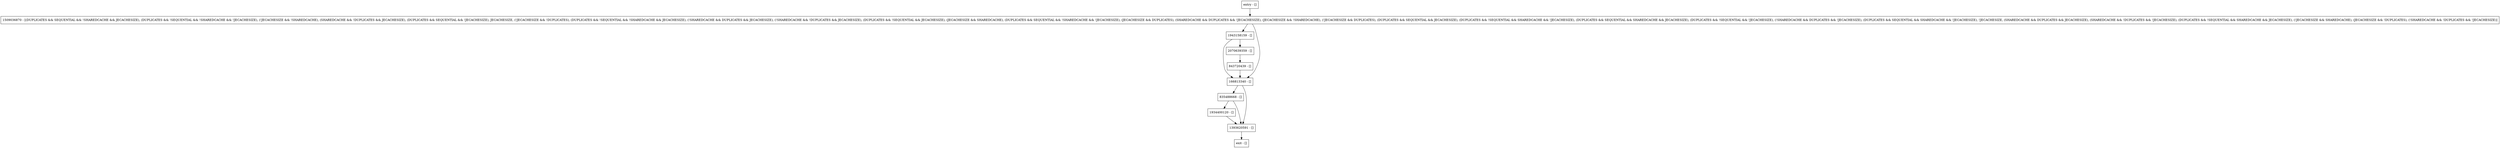 digraph addToMainCache {
node [shape=record];
1943158159 [label="1943158159 - []"];
entry [label="entry - []"];
exit [label="exit - []"];
166813340 [label="166813340 - []"];
2070639359 [label="2070639359 - []"];
1934400120 [label="1934400120 - []"];
835488668 [label="835488668 - []"];
843720439 [label="843720439 - []"];
1393620591 [label="1393620591 - []"];
1509036870 [label="1509036870 - [(DUPLICATES && SEQUENTIAL && !SHAREDCACHE && JECACHESIZE), (DUPLICATES && !SEQUENTIAL && !SHAREDCACHE && !JECACHESIZE), (!JECACHESIZE && !SHAREDCACHE), (SHAREDCACHE && !DUPLICATES && JECACHESIZE), (DUPLICATES && SEQUENTIAL && !JECACHESIZE), JECACHESIZE, (!JECACHESIZE && !DUPLICATES), (DUPLICATES && !SEQUENTIAL && !SHAREDCACHE && JECACHESIZE), (!SHAREDCACHE && DUPLICATES && JECACHESIZE), (!SHAREDCACHE && !DUPLICATES && JECACHESIZE), (DUPLICATES && !SEQUENTIAL && JECACHESIZE), (JECACHESIZE && SHAREDCACHE), (DUPLICATES && SEQUENTIAL && !SHAREDCACHE && !JECACHESIZE), (JECACHESIZE && DUPLICATES), (SHAREDCACHE && DUPLICATES && !JECACHESIZE), (JECACHESIZE && !SHAREDCACHE), (!JECACHESIZE && DUPLICATES), (DUPLICATES && SEQUENTIAL && JECACHESIZE), (DUPLICATES && !SEQUENTIAL && SHAREDCACHE && !JECACHESIZE), (DUPLICATES && SEQUENTIAL && SHAREDCACHE && JECACHESIZE), (DUPLICATES && !SEQUENTIAL && !JECACHESIZE), (!SHAREDCACHE && DUPLICATES && !JECACHESIZE), (DUPLICATES && SEQUENTIAL && SHAREDCACHE && !JECACHESIZE), !JECACHESIZE, (SHAREDCACHE && DUPLICATES && JECACHESIZE), (SHAREDCACHE && !DUPLICATES && !JECACHESIZE), (DUPLICATES && !SEQUENTIAL && SHAREDCACHE && JECACHESIZE), (!JECACHESIZE && SHAREDCACHE), (JECACHESIZE && !DUPLICATES), (!SHAREDCACHE && !DUPLICATES && !JECACHESIZE)]"];
entry;
exit;
1943158159 -> 166813340;
1943158159 -> 2070639359;
entry -> 1509036870;
166813340 -> 835488668;
166813340 -> 1393620591;
2070639359 -> 843720439;
1934400120 -> 1393620591;
835488668 -> 1934400120;
835488668 -> 1393620591;
843720439 -> 166813340;
1393620591 -> exit;
1509036870 -> 1943158159;
1509036870 -> 166813340;
}
